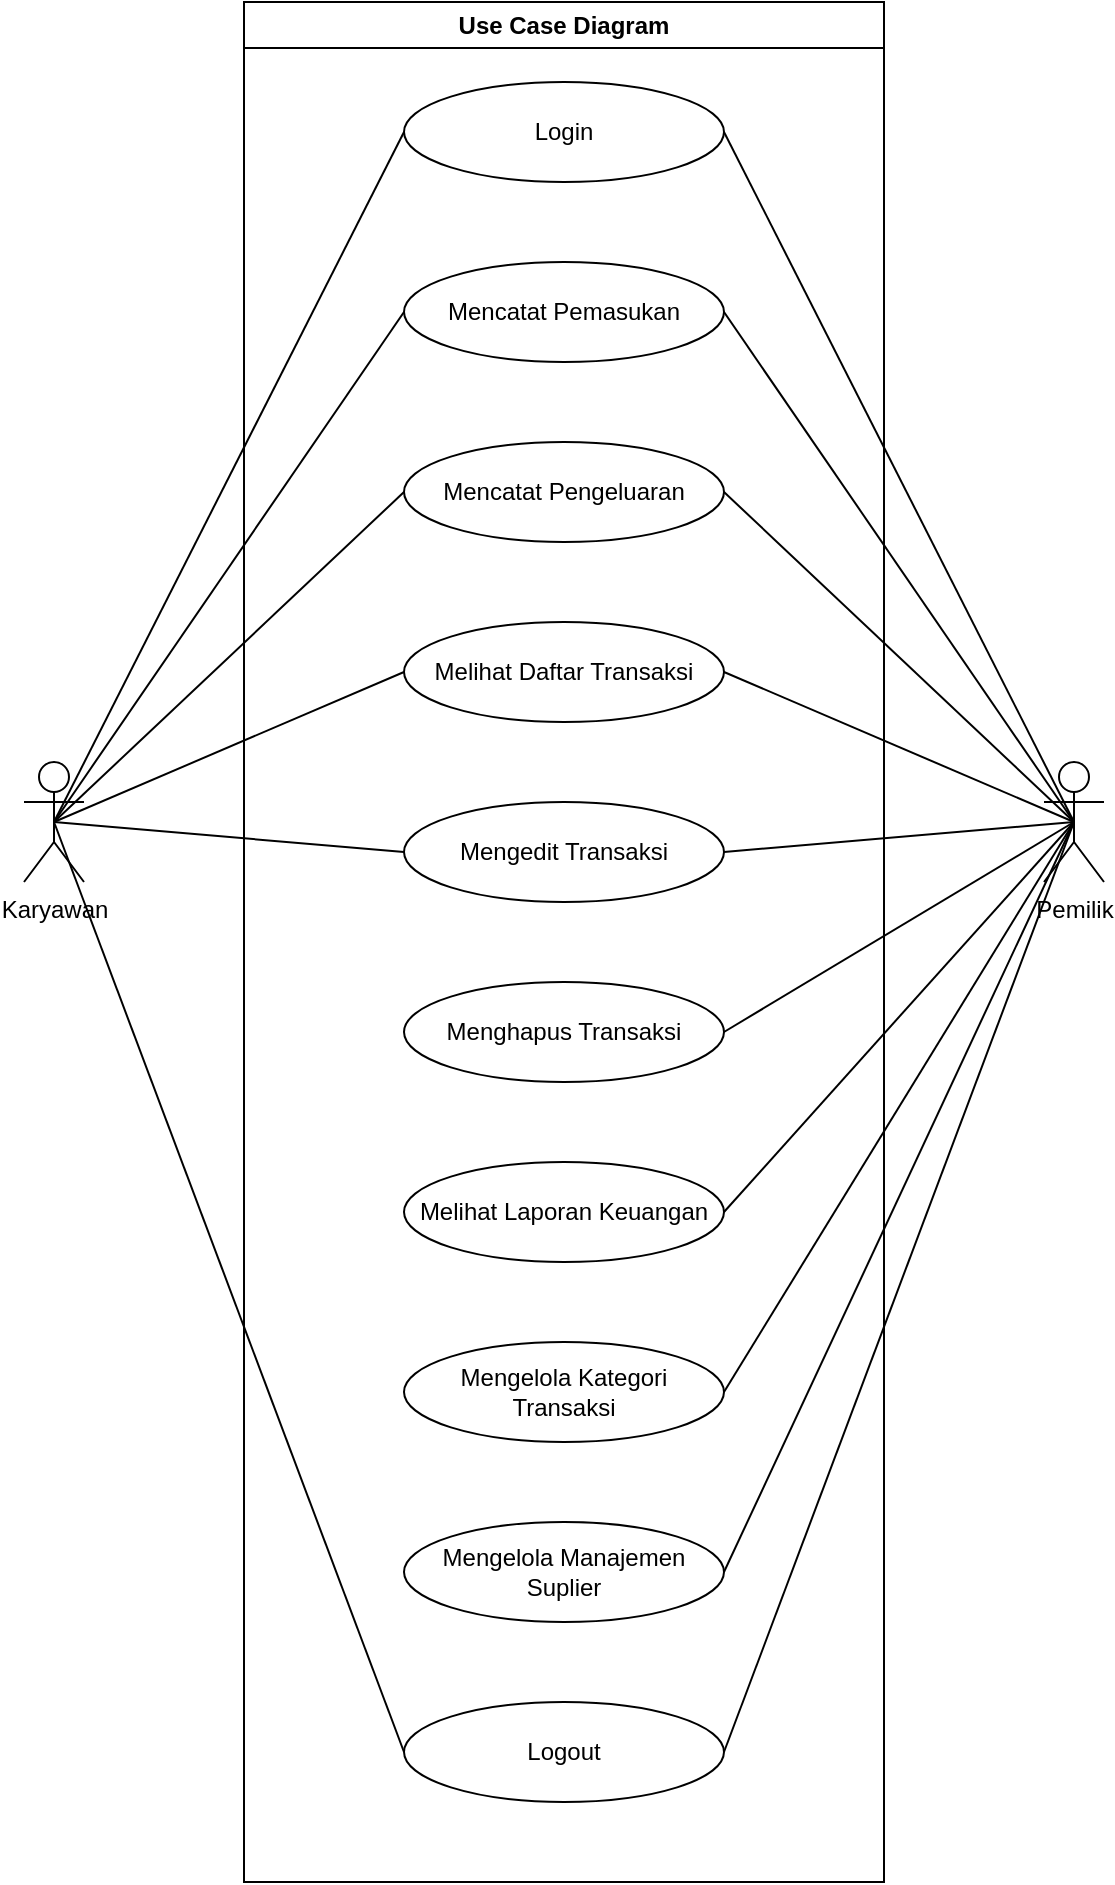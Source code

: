 <mxfile version="26.2.15">
  <diagram name="Page-1" id="avI3b0Oppp8bafd_PQ5q">
    <mxGraphModel dx="2037" dy="1177" grid="1" gridSize="10" guides="1" tooltips="1" connect="1" arrows="1" fold="1" page="1" pageScale="1" pageWidth="850" pageHeight="1100" math="0" shadow="0">
      <root>
        <mxCell id="0" />
        <mxCell id="1" parent="0" />
        <mxCell id="cYHj2O94aimLerDhtO5--1" value="Login" style="ellipse;whiteSpace=wrap;html=1;" vertex="1" parent="1">
          <mxGeometry x="360" y="100" width="160" height="50" as="geometry" />
        </mxCell>
        <mxCell id="cYHj2O94aimLerDhtO5--2" value="Mencatat Pemasukan" style="ellipse;whiteSpace=wrap;html=1;" vertex="1" parent="1">
          <mxGeometry x="360" y="190" width="160" height="50" as="geometry" />
        </mxCell>
        <mxCell id="cYHj2O94aimLerDhtO5--3" value="Mencatat Pengeluaran" style="ellipse;whiteSpace=wrap;html=1;" vertex="1" parent="1">
          <mxGeometry x="360" y="280" width="160" height="50" as="geometry" />
        </mxCell>
        <mxCell id="cYHj2O94aimLerDhtO5--4" value="Melihat Daftar Transaksi" style="ellipse;whiteSpace=wrap;html=1;" vertex="1" parent="1">
          <mxGeometry x="360" y="370" width="160" height="50" as="geometry" />
        </mxCell>
        <mxCell id="cYHj2O94aimLerDhtO5--5" value="Mengedit Transaksi" style="ellipse;whiteSpace=wrap;html=1;" vertex="1" parent="1">
          <mxGeometry x="360" y="460" width="160" height="50" as="geometry" />
        </mxCell>
        <mxCell id="cYHj2O94aimLerDhtO5--6" value="Menghapus Transaksi" style="ellipse;whiteSpace=wrap;html=1;" vertex="1" parent="1">
          <mxGeometry x="360" y="550" width="160" height="50" as="geometry" />
        </mxCell>
        <mxCell id="cYHj2O94aimLerDhtO5--7" value="Melihat Laporan Keuangan" style="ellipse;whiteSpace=wrap;html=1;" vertex="1" parent="1">
          <mxGeometry x="360" y="640" width="160" height="50" as="geometry" />
        </mxCell>
        <mxCell id="cYHj2O94aimLerDhtO5--8" value="Mengelola Kategori Transaksi" style="ellipse;whiteSpace=wrap;html=1;" vertex="1" parent="1">
          <mxGeometry x="360" y="730" width="160" height="50" as="geometry" />
        </mxCell>
        <mxCell id="cYHj2O94aimLerDhtO5--9" value="Mengelola Manajemen Suplier" style="ellipse;whiteSpace=wrap;html=1;" vertex="1" parent="1">
          <mxGeometry x="360" y="820" width="160" height="50" as="geometry" />
        </mxCell>
        <mxCell id="cYHj2O94aimLerDhtO5--10" value="Logout" style="ellipse;whiteSpace=wrap;html=1;" vertex="1" parent="1">
          <mxGeometry x="360" y="910" width="160" height="50" as="geometry" />
        </mxCell>
        <mxCell id="cYHj2O94aimLerDhtO5--13" style="rounded=0;orthogonalLoop=1;jettySize=auto;html=1;exitX=0.5;exitY=0.5;exitDx=0;exitDy=0;exitPerimeter=0;entryX=0;entryY=0.5;entryDx=0;entryDy=0;endArrow=none;startFill=0;" edge="1" parent="1" source="cYHj2O94aimLerDhtO5--11" target="cYHj2O94aimLerDhtO5--1">
          <mxGeometry relative="1" as="geometry" />
        </mxCell>
        <mxCell id="cYHj2O94aimLerDhtO5--14" style="rounded=0;orthogonalLoop=1;jettySize=auto;html=1;exitX=0.5;exitY=0.5;exitDx=0;exitDy=0;exitPerimeter=0;entryX=0;entryY=0.5;entryDx=0;entryDy=0;endArrow=none;startFill=0;" edge="1" parent="1" source="cYHj2O94aimLerDhtO5--11" target="cYHj2O94aimLerDhtO5--2">
          <mxGeometry relative="1" as="geometry" />
        </mxCell>
        <mxCell id="cYHj2O94aimLerDhtO5--15" style="rounded=0;orthogonalLoop=1;jettySize=auto;html=1;exitX=0.5;exitY=0.5;exitDx=0;exitDy=0;exitPerimeter=0;entryX=0;entryY=0.5;entryDx=0;entryDy=0;endArrow=none;startFill=0;" edge="1" parent="1" source="cYHj2O94aimLerDhtO5--11" target="cYHj2O94aimLerDhtO5--3">
          <mxGeometry relative="1" as="geometry" />
        </mxCell>
        <mxCell id="cYHj2O94aimLerDhtO5--16" style="rounded=0;orthogonalLoop=1;jettySize=auto;html=1;exitX=0.5;exitY=0.5;exitDx=0;exitDy=0;exitPerimeter=0;entryX=0;entryY=0.5;entryDx=0;entryDy=0;endArrow=none;startFill=0;" edge="1" parent="1" source="cYHj2O94aimLerDhtO5--11" target="cYHj2O94aimLerDhtO5--4">
          <mxGeometry relative="1" as="geometry" />
        </mxCell>
        <mxCell id="cYHj2O94aimLerDhtO5--17" style="rounded=0;orthogonalLoop=1;jettySize=auto;html=1;exitX=0.5;exitY=0.5;exitDx=0;exitDy=0;exitPerimeter=0;entryX=0;entryY=0.5;entryDx=0;entryDy=0;endArrow=none;startFill=0;" edge="1" parent="1" source="cYHj2O94aimLerDhtO5--11" target="cYHj2O94aimLerDhtO5--5">
          <mxGeometry relative="1" as="geometry" />
        </mxCell>
        <mxCell id="cYHj2O94aimLerDhtO5--29" style="rounded=0;orthogonalLoop=1;jettySize=auto;html=1;exitX=0.5;exitY=0.5;exitDx=0;exitDy=0;exitPerimeter=0;entryX=0;entryY=0.5;entryDx=0;entryDy=0;strokeWidth=1;endArrow=none;startFill=0;" edge="1" parent="1" source="cYHj2O94aimLerDhtO5--11" target="cYHj2O94aimLerDhtO5--10">
          <mxGeometry relative="1" as="geometry" />
        </mxCell>
        <mxCell id="cYHj2O94aimLerDhtO5--11" value="Karyawan" style="shape=umlActor;verticalLabelPosition=bottom;verticalAlign=top;html=1;outlineConnect=0;" vertex="1" parent="1">
          <mxGeometry x="170" y="440" width="30" height="60" as="geometry" />
        </mxCell>
        <mxCell id="cYHj2O94aimLerDhtO5--18" style="rounded=0;orthogonalLoop=1;jettySize=auto;html=1;exitX=0.5;exitY=0.5;exitDx=0;exitDy=0;exitPerimeter=0;entryX=1;entryY=0.5;entryDx=0;entryDy=0;endArrow=none;startFill=0;" edge="1" parent="1" source="cYHj2O94aimLerDhtO5--12" target="cYHj2O94aimLerDhtO5--1">
          <mxGeometry relative="1" as="geometry" />
        </mxCell>
        <mxCell id="cYHj2O94aimLerDhtO5--19" style="rounded=0;orthogonalLoop=1;jettySize=auto;html=1;exitX=0.5;exitY=0.5;exitDx=0;exitDy=0;exitPerimeter=0;entryX=1;entryY=0.5;entryDx=0;entryDy=0;endArrow=none;startFill=0;" edge="1" parent="1" source="cYHj2O94aimLerDhtO5--12" target="cYHj2O94aimLerDhtO5--2">
          <mxGeometry relative="1" as="geometry" />
        </mxCell>
        <mxCell id="cYHj2O94aimLerDhtO5--21" style="rounded=0;orthogonalLoop=1;jettySize=auto;html=1;exitX=0.5;exitY=0.5;exitDx=0;exitDy=0;exitPerimeter=0;entryX=1;entryY=0.5;entryDx=0;entryDy=0;endArrow=none;startFill=0;" edge="1" parent="1" source="cYHj2O94aimLerDhtO5--12" target="cYHj2O94aimLerDhtO5--3">
          <mxGeometry relative="1" as="geometry" />
        </mxCell>
        <mxCell id="cYHj2O94aimLerDhtO5--22" style="rounded=0;orthogonalLoop=1;jettySize=auto;html=1;exitX=0.5;exitY=0.5;exitDx=0;exitDy=0;exitPerimeter=0;entryX=1;entryY=0.5;entryDx=0;entryDy=0;endArrow=none;startFill=0;" edge="1" parent="1" source="cYHj2O94aimLerDhtO5--12" target="cYHj2O94aimLerDhtO5--4">
          <mxGeometry relative="1" as="geometry" />
        </mxCell>
        <mxCell id="cYHj2O94aimLerDhtO5--23" style="rounded=0;orthogonalLoop=1;jettySize=auto;html=1;exitX=0.5;exitY=0.5;exitDx=0;exitDy=0;exitPerimeter=0;entryX=1;entryY=0.5;entryDx=0;entryDy=0;endArrow=none;startFill=0;" edge="1" parent="1" source="cYHj2O94aimLerDhtO5--12" target="cYHj2O94aimLerDhtO5--5">
          <mxGeometry relative="1" as="geometry" />
        </mxCell>
        <mxCell id="cYHj2O94aimLerDhtO5--24" style="rounded=0;orthogonalLoop=1;jettySize=auto;html=1;exitX=0.5;exitY=0.5;exitDx=0;exitDy=0;exitPerimeter=0;entryX=1;entryY=0.5;entryDx=0;entryDy=0;endArrow=none;startFill=0;" edge="1" parent="1" source="cYHj2O94aimLerDhtO5--12" target="cYHj2O94aimLerDhtO5--6">
          <mxGeometry relative="1" as="geometry" />
        </mxCell>
        <mxCell id="cYHj2O94aimLerDhtO5--25" style="rounded=0;orthogonalLoop=1;jettySize=auto;html=1;exitX=0.5;exitY=0.5;exitDx=0;exitDy=0;exitPerimeter=0;entryX=1;entryY=0.5;entryDx=0;entryDy=0;endArrow=none;startFill=0;" edge="1" parent="1" source="cYHj2O94aimLerDhtO5--12" target="cYHj2O94aimLerDhtO5--7">
          <mxGeometry relative="1" as="geometry" />
        </mxCell>
        <mxCell id="cYHj2O94aimLerDhtO5--26" style="rounded=0;orthogonalLoop=1;jettySize=auto;html=1;exitX=0.5;exitY=0.5;exitDx=0;exitDy=0;exitPerimeter=0;entryX=1;entryY=0.5;entryDx=0;entryDy=0;endArrow=none;startFill=0;" edge="1" parent="1" source="cYHj2O94aimLerDhtO5--12" target="cYHj2O94aimLerDhtO5--8">
          <mxGeometry relative="1" as="geometry" />
        </mxCell>
        <mxCell id="cYHj2O94aimLerDhtO5--27" style="rounded=0;orthogonalLoop=1;jettySize=auto;html=1;exitX=0.5;exitY=0.5;exitDx=0;exitDy=0;exitPerimeter=0;entryX=1;entryY=0.5;entryDx=0;entryDy=0;endArrow=none;startFill=0;" edge="1" parent="1" source="cYHj2O94aimLerDhtO5--12" target="cYHj2O94aimLerDhtO5--9">
          <mxGeometry relative="1" as="geometry" />
        </mxCell>
        <mxCell id="cYHj2O94aimLerDhtO5--28" style="rounded=0;orthogonalLoop=1;jettySize=auto;html=1;exitX=0.5;exitY=0.5;exitDx=0;exitDy=0;exitPerimeter=0;entryX=1;entryY=0.5;entryDx=0;entryDy=0;endArrow=none;startFill=0;" edge="1" parent="1" source="cYHj2O94aimLerDhtO5--12" target="cYHj2O94aimLerDhtO5--10">
          <mxGeometry relative="1" as="geometry" />
        </mxCell>
        <mxCell id="cYHj2O94aimLerDhtO5--12" value="Pemilik" style="shape=umlActor;verticalLabelPosition=bottom;verticalAlign=top;html=1;outlineConnect=0;" vertex="1" parent="1">
          <mxGeometry x="680" y="440" width="30" height="60" as="geometry" />
        </mxCell>
        <mxCell id="cYHj2O94aimLerDhtO5--30" value="Use Case Diagram" style="swimlane;whiteSpace=wrap;html=1;startSize=23;" vertex="1" parent="1">
          <mxGeometry x="280" y="60" width="320" height="940" as="geometry" />
        </mxCell>
      </root>
    </mxGraphModel>
  </diagram>
</mxfile>
